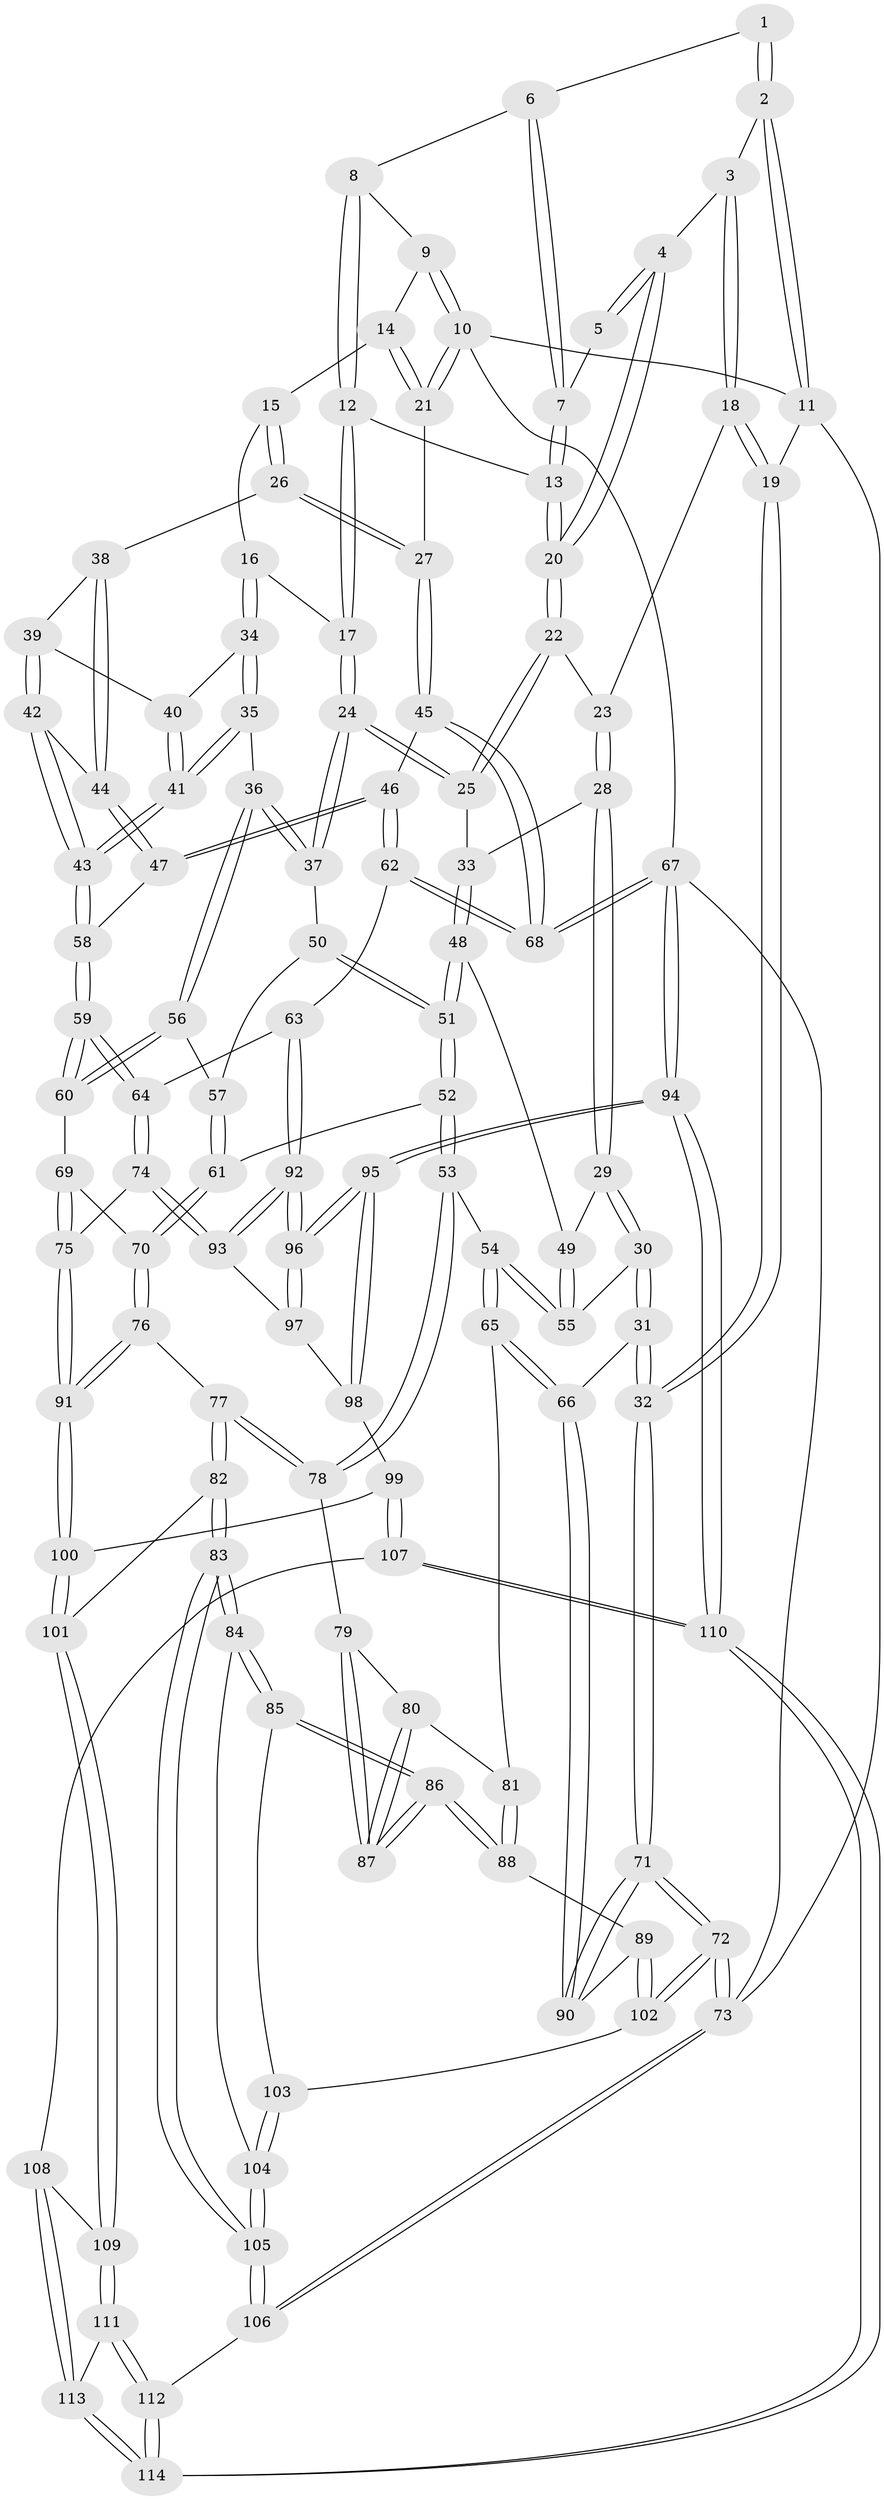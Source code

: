 // coarse degree distribution, {2: 0.08823529411764706, 4: 0.23529411764705882, 3: 0.35294117647058826, 5: 0.14705882352941177, 6: 0.058823529411764705, 7: 0.08823529411764706, 8: 0.029411764705882353}
// Generated by graph-tools (version 1.1) at 2025/05/03/04/25 22:05:58]
// undirected, 114 vertices, 282 edges
graph export_dot {
graph [start="1"]
  node [color=gray90,style=filled];
  1 [pos="+0.4067468264740889+0"];
  2 [pos="+0+0"];
  3 [pos="+0.1722538260133445+0.0036430203778671615"];
  4 [pos="+0.2960346976647894+0.11129403903243144"];
  5 [pos="+0.3706524742395984+0"];
  6 [pos="+0.5206687136160746+0"];
  7 [pos="+0.4047321264315697+0.10509191045059389"];
  8 [pos="+0.6111675484758585+0"];
  9 [pos="+0.7048059380197951+0"];
  10 [pos="+1+0"];
  11 [pos="+0+0"];
  12 [pos="+0.5184305711873198+0.08290846866535335"];
  13 [pos="+0.4027885734015579+0.12560684058553623"];
  14 [pos="+0.7638821697819156+0.01867904401795953"];
  15 [pos="+0.7831595421522778+0.11857821214704292"];
  16 [pos="+0.717317172417998+0.19961790907214225"];
  17 [pos="+0.5852116493723185+0.19367230966819463"];
  18 [pos="+0.13434516450980466+0.21622369924090887"];
  19 [pos="+0+0.10115869074827505"];
  20 [pos="+0.3362246571362445+0.1926599880321766"];
  21 [pos="+1+0.00894528693626454"];
  22 [pos="+0.33598817373258205+0.1950848207258391"];
  23 [pos="+0.17042857436347458+0.24271646080900514"];
  24 [pos="+0.4288813029344413+0.3016987951768145"];
  25 [pos="+0.4078212127127194+0.29467663380215586"];
  26 [pos="+1+0.22346843418849452"];
  27 [pos="+1+0.22187610521761314"];
  28 [pos="+0.1534334338893019+0.341641702344049"];
  29 [pos="+0.1432818386806198+0.3723179828507091"];
  30 [pos="+0.11146775840976328+0.42229937091634784"];
  31 [pos="+0.036760037320975436+0.45500893274835175"];
  32 [pos="+0+0.4000375683555592"];
  33 [pos="+0.3613671469258659+0.34661422256327745"];
  34 [pos="+0.717230047375769+0.22790211996849088"];
  35 [pos="+0.6612246471750783+0.4030110138290836"];
  36 [pos="+0.6308558145106468+0.4129647031637614"];
  37 [pos="+0.4710426650510444+0.35347680456570524"];
  38 [pos="+0.9480228408303376+0.3205104174292986"];
  39 [pos="+0.8399629425461631+0.35088112454356646"];
  40 [pos="+0.8382344095736112+0.3503605423637822"];
  41 [pos="+0.7179829701328634+0.44162607320145564"];
  42 [pos="+0.8471928300949344+0.41560955343535005"];
  43 [pos="+0.7235232008766451+0.44789198200068053"];
  44 [pos="+0.8927143683209883+0.4581009725037528"];
  45 [pos="+1+0.24417558098047923"];
  46 [pos="+0.9074626470550065+0.5026028272695343"];
  47 [pos="+0.8961917460214383+0.4794701576294269"];
  48 [pos="+0.35669666528368504+0.3534350457451448"];
  49 [pos="+0.2966997363606746+0.39041436070382923"];
  50 [pos="+0.4659231622048454+0.3907106022314611"];
  51 [pos="+0.33967973714222705+0.5323535353627195"];
  52 [pos="+0.33676241666594436+0.544410095297054"];
  53 [pos="+0.32569884436654617+0.552188810663229"];
  54 [pos="+0.2542487666749588+0.5162465046720068"];
  55 [pos="+0.23633855249829913+0.4908451239824335"];
  56 [pos="+0.5858203809960224+0.5202879364714654"];
  57 [pos="+0.46557834601030224+0.48910027842033243"];
  58 [pos="+0.7236804598294668+0.4481777611519669"];
  59 [pos="+0.7704821139409428+0.6070872754143856"];
  60 [pos="+0.5855392428297889+0.5324003784709128"];
  61 [pos="+0.4355424613344194+0.5393560414000379"];
  62 [pos="+0.9102118203982076+0.6042451979023689"];
  63 [pos="+0.8539661932571041+0.6234763410518348"];
  64 [pos="+0.771831772733328+0.6094944762517527"];
  65 [pos="+0.16469797562538457+0.6032790211865647"];
  66 [pos="+0.0952999506178041+0.5960723328261947"];
  67 [pos="+1+1"];
  68 [pos="+1+0.7024395072884086"];
  69 [pos="+0.5749094845670811+0.5581312843683266"];
  70 [pos="+0.5057375423154762+0.6189598031693822"];
  71 [pos="+0+0.6844259873017455"];
  72 [pos="+0+1"];
  73 [pos="+0+1"];
  74 [pos="+0.6975552882252776+0.6740314554418377"];
  75 [pos="+0.6759891327191416+0.6736960414627285"];
  76 [pos="+0.5038626612145484+0.6341743468633274"];
  77 [pos="+0.3808375189119+0.6888599741726871"];
  78 [pos="+0.3246284386208871+0.5710978940363233"];
  79 [pos="+0.3085044227793637+0.5867113271167255"];
  80 [pos="+0.20590441108651042+0.6344878760616135"];
  81 [pos="+0.1907348148840788+0.6292351111595305"];
  82 [pos="+0.3520962591883702+0.7880268933707942"];
  83 [pos="+0.32588072335119295+0.7947726909660583"];
  84 [pos="+0.29486573062962085+0.7819743690355293"];
  85 [pos="+0.27887321299732576+0.7706921258030353"];
  86 [pos="+0.257150904905168+0.7522801280611133"];
  87 [pos="+0.2503549469952681+0.6933354942028067"];
  88 [pos="+0.1636784758729232+0.7361189058877673"];
  89 [pos="+0.10230881758292291+0.7449358321245257"];
  90 [pos="+0.0694697861959083+0.6689281456915382"];
  91 [pos="+0.5584199849899485+0.7161078280556692"];
  92 [pos="+0.8380010992666838+0.8005184838892838"];
  93 [pos="+0.7052662382118907+0.72647611202406"];
  94 [pos="+1+1"];
  95 [pos="+0.9232804212242098+1"];
  96 [pos="+0.876364775147235+1"];
  97 [pos="+0.695760629071884+0.7789203984955573"];
  98 [pos="+0.6159295784207433+0.8229998578130095"];
  99 [pos="+0.558116433903678+0.8169435953188728"];
  100 [pos="+0.5392406692940946+0.7929713690354824"];
  101 [pos="+0.39256485133612007+0.8085069850470098"];
  102 [pos="+0.08079389476063145+0.797116833255417"];
  103 [pos="+0.13538647943941895+0.832769795497337"];
  104 [pos="+0.1674758001508836+0.8631834661265586"];
  105 [pos="+0.2160353710164403+1"];
  106 [pos="+0.185482545958165+1"];
  107 [pos="+0.5555169951301454+0.8772718365122456"];
  108 [pos="+0.5188143296991834+0.9224649102335243"];
  109 [pos="+0.4215844758252865+0.901804342458258"];
  110 [pos="+0.9474024393757312+1"];
  111 [pos="+0.3934606489842388+1"];
  112 [pos="+0.29564745606483084+1"];
  113 [pos="+0.516766875642489+0.9518032831998795"];
  114 [pos="+0.8363887108680558+1"];
  1 -- 2;
  1 -- 2;
  1 -- 6;
  2 -- 3;
  2 -- 11;
  2 -- 11;
  3 -- 4;
  3 -- 18;
  3 -- 18;
  4 -- 5;
  4 -- 5;
  4 -- 20;
  4 -- 20;
  5 -- 7;
  6 -- 7;
  6 -- 7;
  6 -- 8;
  7 -- 13;
  7 -- 13;
  8 -- 9;
  8 -- 12;
  8 -- 12;
  9 -- 10;
  9 -- 10;
  9 -- 14;
  10 -- 11;
  10 -- 21;
  10 -- 21;
  10 -- 67;
  11 -- 19;
  11 -- 73;
  12 -- 13;
  12 -- 17;
  12 -- 17;
  13 -- 20;
  13 -- 20;
  14 -- 15;
  14 -- 21;
  14 -- 21;
  15 -- 16;
  15 -- 26;
  15 -- 26;
  16 -- 17;
  16 -- 34;
  16 -- 34;
  17 -- 24;
  17 -- 24;
  18 -- 19;
  18 -- 19;
  18 -- 23;
  19 -- 32;
  19 -- 32;
  20 -- 22;
  20 -- 22;
  21 -- 27;
  22 -- 23;
  22 -- 25;
  22 -- 25;
  23 -- 28;
  23 -- 28;
  24 -- 25;
  24 -- 25;
  24 -- 37;
  24 -- 37;
  25 -- 33;
  26 -- 27;
  26 -- 27;
  26 -- 38;
  27 -- 45;
  27 -- 45;
  28 -- 29;
  28 -- 29;
  28 -- 33;
  29 -- 30;
  29 -- 30;
  29 -- 49;
  30 -- 31;
  30 -- 31;
  30 -- 55;
  31 -- 32;
  31 -- 32;
  31 -- 66;
  32 -- 71;
  32 -- 71;
  33 -- 48;
  33 -- 48;
  34 -- 35;
  34 -- 35;
  34 -- 40;
  35 -- 36;
  35 -- 41;
  35 -- 41;
  36 -- 37;
  36 -- 37;
  36 -- 56;
  36 -- 56;
  37 -- 50;
  38 -- 39;
  38 -- 44;
  38 -- 44;
  39 -- 40;
  39 -- 42;
  39 -- 42;
  40 -- 41;
  40 -- 41;
  41 -- 43;
  41 -- 43;
  42 -- 43;
  42 -- 43;
  42 -- 44;
  43 -- 58;
  43 -- 58;
  44 -- 47;
  44 -- 47;
  45 -- 46;
  45 -- 68;
  45 -- 68;
  46 -- 47;
  46 -- 47;
  46 -- 62;
  46 -- 62;
  47 -- 58;
  48 -- 49;
  48 -- 51;
  48 -- 51;
  49 -- 55;
  49 -- 55;
  50 -- 51;
  50 -- 51;
  50 -- 57;
  51 -- 52;
  51 -- 52;
  52 -- 53;
  52 -- 53;
  52 -- 61;
  53 -- 54;
  53 -- 78;
  53 -- 78;
  54 -- 55;
  54 -- 55;
  54 -- 65;
  54 -- 65;
  56 -- 57;
  56 -- 60;
  56 -- 60;
  57 -- 61;
  57 -- 61;
  58 -- 59;
  58 -- 59;
  59 -- 60;
  59 -- 60;
  59 -- 64;
  59 -- 64;
  60 -- 69;
  61 -- 70;
  61 -- 70;
  62 -- 63;
  62 -- 68;
  62 -- 68;
  63 -- 64;
  63 -- 92;
  63 -- 92;
  64 -- 74;
  64 -- 74;
  65 -- 66;
  65 -- 66;
  65 -- 81;
  66 -- 90;
  66 -- 90;
  67 -- 68;
  67 -- 68;
  67 -- 94;
  67 -- 94;
  67 -- 73;
  69 -- 70;
  69 -- 75;
  69 -- 75;
  70 -- 76;
  70 -- 76;
  71 -- 72;
  71 -- 72;
  71 -- 90;
  71 -- 90;
  72 -- 73;
  72 -- 73;
  72 -- 102;
  72 -- 102;
  73 -- 106;
  73 -- 106;
  74 -- 75;
  74 -- 93;
  74 -- 93;
  75 -- 91;
  75 -- 91;
  76 -- 77;
  76 -- 91;
  76 -- 91;
  77 -- 78;
  77 -- 78;
  77 -- 82;
  77 -- 82;
  78 -- 79;
  79 -- 80;
  79 -- 87;
  79 -- 87;
  80 -- 81;
  80 -- 87;
  80 -- 87;
  81 -- 88;
  81 -- 88;
  82 -- 83;
  82 -- 83;
  82 -- 101;
  83 -- 84;
  83 -- 84;
  83 -- 105;
  83 -- 105;
  84 -- 85;
  84 -- 85;
  84 -- 104;
  85 -- 86;
  85 -- 86;
  85 -- 103;
  86 -- 87;
  86 -- 87;
  86 -- 88;
  86 -- 88;
  88 -- 89;
  89 -- 90;
  89 -- 102;
  89 -- 102;
  91 -- 100;
  91 -- 100;
  92 -- 93;
  92 -- 93;
  92 -- 96;
  92 -- 96;
  93 -- 97;
  94 -- 95;
  94 -- 95;
  94 -- 110;
  94 -- 110;
  95 -- 96;
  95 -- 96;
  95 -- 98;
  95 -- 98;
  96 -- 97;
  96 -- 97;
  97 -- 98;
  98 -- 99;
  99 -- 100;
  99 -- 107;
  99 -- 107;
  100 -- 101;
  100 -- 101;
  101 -- 109;
  101 -- 109;
  102 -- 103;
  103 -- 104;
  103 -- 104;
  104 -- 105;
  104 -- 105;
  105 -- 106;
  105 -- 106;
  106 -- 112;
  107 -- 108;
  107 -- 110;
  107 -- 110;
  108 -- 109;
  108 -- 113;
  108 -- 113;
  109 -- 111;
  109 -- 111;
  110 -- 114;
  110 -- 114;
  111 -- 112;
  111 -- 112;
  111 -- 113;
  112 -- 114;
  112 -- 114;
  113 -- 114;
  113 -- 114;
}
